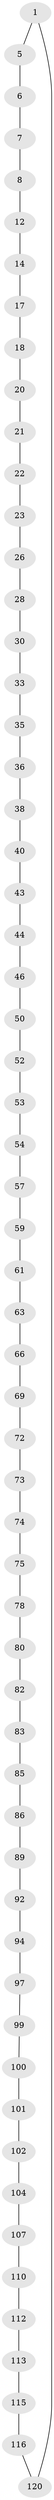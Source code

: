 // original degree distribution, {2: 1.0}
// Generated by graph-tools (version 1.1) at 2025/20/03/04/25 18:20:15]
// undirected, 60 vertices, 60 edges
graph export_dot {
graph [start="1"]
  node [color=gray90,style=filled];
  1 [super="+2"];
  5;
  6;
  7;
  8 [super="+9"];
  12 [super="+13"];
  14 [super="+15"];
  17;
  18 [super="+19"];
  20;
  21;
  22;
  23 [super="+24"];
  26 [super="+27"];
  28 [super="+29"];
  30 [super="+31"];
  33 [super="+34"];
  35;
  36 [super="+37"];
  38 [super="+39"];
  40 [super="+41"];
  43;
  44 [super="+45"];
  46 [super="+47"];
  50 [super="+51"];
  52;
  53;
  54 [super="+55"];
  57 [super="+58"];
  59 [super="+60"];
  61 [super="+62"];
  63 [super="+64"];
  66 [super="+67"];
  69 [super="+70"];
  72;
  73;
  74;
  75 [super="+76"];
  78 [super="+79"];
  80 [super="+81"];
  82;
  83 [super="+84"];
  85;
  86 [super="+87"];
  89 [super="+90"];
  92 [super="+93"];
  94 [super="+95"];
  97 [super="+98"];
  99;
  100;
  101;
  102 [super="+103"];
  104 [super="+105"];
  107 [super="+108"];
  110 [super="+111"];
  112;
  113 [super="+114"];
  115;
  116 [super="+117"];
  120 [super="+121"];
  1 -- 120;
  1 -- 5;
  5 -- 6;
  6 -- 7;
  7 -- 8;
  8 -- 12;
  12 -- 14;
  14 -- 17;
  17 -- 18;
  18 -- 20;
  20 -- 21;
  21 -- 22;
  22 -- 23;
  23 -- 26;
  26 -- 28;
  28 -- 30;
  30 -- 33;
  33 -- 35;
  35 -- 36;
  36 -- 38;
  38 -- 40;
  40 -- 43;
  43 -- 44;
  44 -- 46;
  46 -- 50;
  50 -- 52;
  52 -- 53;
  53 -- 54;
  54 -- 57;
  57 -- 59;
  59 -- 61;
  61 -- 63;
  63 -- 66;
  66 -- 69;
  69 -- 72;
  72 -- 73;
  73 -- 74;
  74 -- 75;
  75 -- 78;
  78 -- 80;
  80 -- 82;
  82 -- 83;
  83 -- 85;
  85 -- 86;
  86 -- 89;
  89 -- 92;
  92 -- 94;
  94 -- 97;
  97 -- 99;
  99 -- 100;
  100 -- 101;
  101 -- 102;
  102 -- 104;
  104 -- 107;
  107 -- 110;
  110 -- 112;
  112 -- 113;
  113 -- 115;
  115 -- 116;
  116 -- 120;
}
